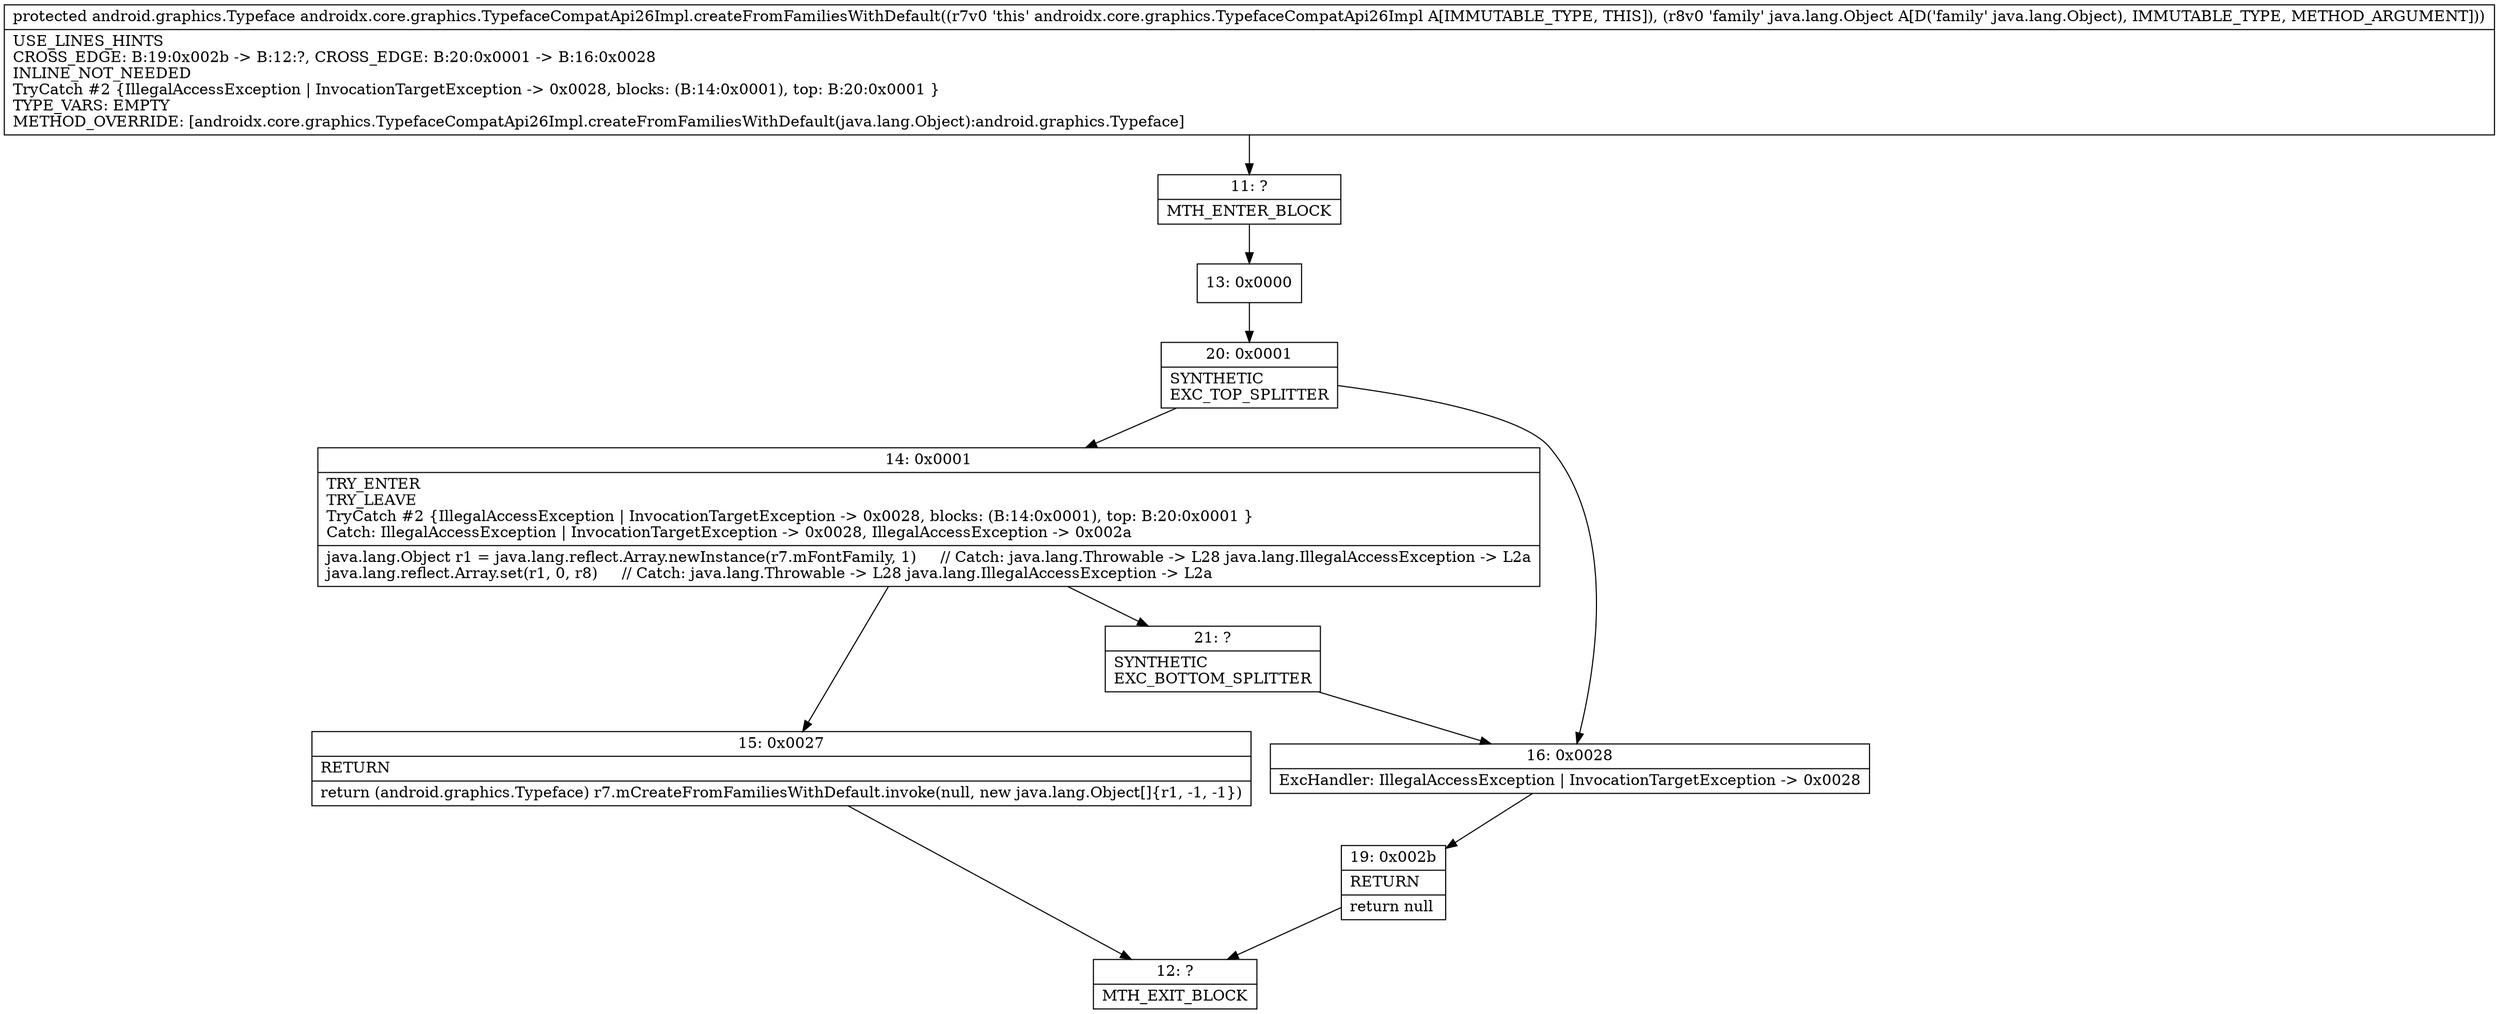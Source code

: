 digraph "CFG forandroidx.core.graphics.TypefaceCompatApi26Impl.createFromFamiliesWithDefault(Ljava\/lang\/Object;)Landroid\/graphics\/Typeface;" {
Node_11 [shape=record,label="{11\:\ ?|MTH_ENTER_BLOCK\l}"];
Node_13 [shape=record,label="{13\:\ 0x0000}"];
Node_20 [shape=record,label="{20\:\ 0x0001|SYNTHETIC\lEXC_TOP_SPLITTER\l}"];
Node_14 [shape=record,label="{14\:\ 0x0001|TRY_ENTER\lTRY_LEAVE\lTryCatch #2 \{IllegalAccessException \| InvocationTargetException \-\> 0x0028, blocks: (B:14:0x0001), top: B:20:0x0001 \}\lCatch: IllegalAccessException \| InvocationTargetException \-\> 0x0028, IllegalAccessException \-\> 0x002a\l|java.lang.Object r1 = java.lang.reflect.Array.newInstance(r7.mFontFamily, 1)     \/\/ Catch: java.lang.Throwable \-\> L28 java.lang.IllegalAccessException \-\> L2a\ljava.lang.reflect.Array.set(r1, 0, r8)     \/\/ Catch: java.lang.Throwable \-\> L28 java.lang.IllegalAccessException \-\> L2a\l}"];
Node_15 [shape=record,label="{15\:\ 0x0027|RETURN\l|return (android.graphics.Typeface) r7.mCreateFromFamiliesWithDefault.invoke(null, new java.lang.Object[]\{r1, \-1, \-1\})\l}"];
Node_12 [shape=record,label="{12\:\ ?|MTH_EXIT_BLOCK\l}"];
Node_21 [shape=record,label="{21\:\ ?|SYNTHETIC\lEXC_BOTTOM_SPLITTER\l}"];
Node_16 [shape=record,label="{16\:\ 0x0028|ExcHandler: IllegalAccessException \| InvocationTargetException \-\> 0x0028\l}"];
Node_19 [shape=record,label="{19\:\ 0x002b|RETURN\l|return null\l}"];
MethodNode[shape=record,label="{protected android.graphics.Typeface androidx.core.graphics.TypefaceCompatApi26Impl.createFromFamiliesWithDefault((r7v0 'this' androidx.core.graphics.TypefaceCompatApi26Impl A[IMMUTABLE_TYPE, THIS]), (r8v0 'family' java.lang.Object A[D('family' java.lang.Object), IMMUTABLE_TYPE, METHOD_ARGUMENT]))  | USE_LINES_HINTS\lCROSS_EDGE: B:19:0x002b \-\> B:12:?, CROSS_EDGE: B:20:0x0001 \-\> B:16:0x0028\lINLINE_NOT_NEEDED\lTryCatch #2 \{IllegalAccessException \| InvocationTargetException \-\> 0x0028, blocks: (B:14:0x0001), top: B:20:0x0001 \}\lTYPE_VARS: EMPTY\lMETHOD_OVERRIDE: [androidx.core.graphics.TypefaceCompatApi26Impl.createFromFamiliesWithDefault(java.lang.Object):android.graphics.Typeface]\l}"];
MethodNode -> Node_11;Node_11 -> Node_13;
Node_13 -> Node_20;
Node_20 -> Node_14;
Node_20 -> Node_16;
Node_14 -> Node_15;
Node_14 -> Node_21;
Node_15 -> Node_12;
Node_21 -> Node_16;
Node_16 -> Node_19;
Node_19 -> Node_12;
}

